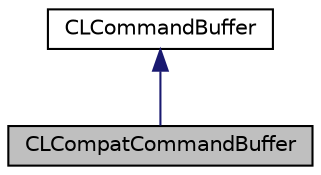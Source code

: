 digraph "CLCompatCommandBuffer"
{
 // LATEX_PDF_SIZE
  edge [fontname="Helvetica",fontsize="10",labelfontname="Helvetica",labelfontsize="10"];
  node [fontname="Helvetica",fontsize="10",shape=record];
  Node1 [label="CLCompatCommandBuffer",height=0.2,width=0.4,color="black", fillcolor="grey75", style="filled", fontcolor="black",tooltip="Command buffer implementation for platform without mutable dispatch command buffer extension."];
  Node2 -> Node1 [dir="back",color="midnightblue",fontsize="10",style="solid",fontname="Helvetica"];
  Node2 [label="CLCommandBuffer",height=0.2,width=0.4,color="black", fillcolor="white", style="filled",URL="$classarm__compute_1_1_c_l_command_buffer.xhtml",tooltip="Command buffer contains a list of commands that is constructed once and later enqueued multiple times..."];
}
